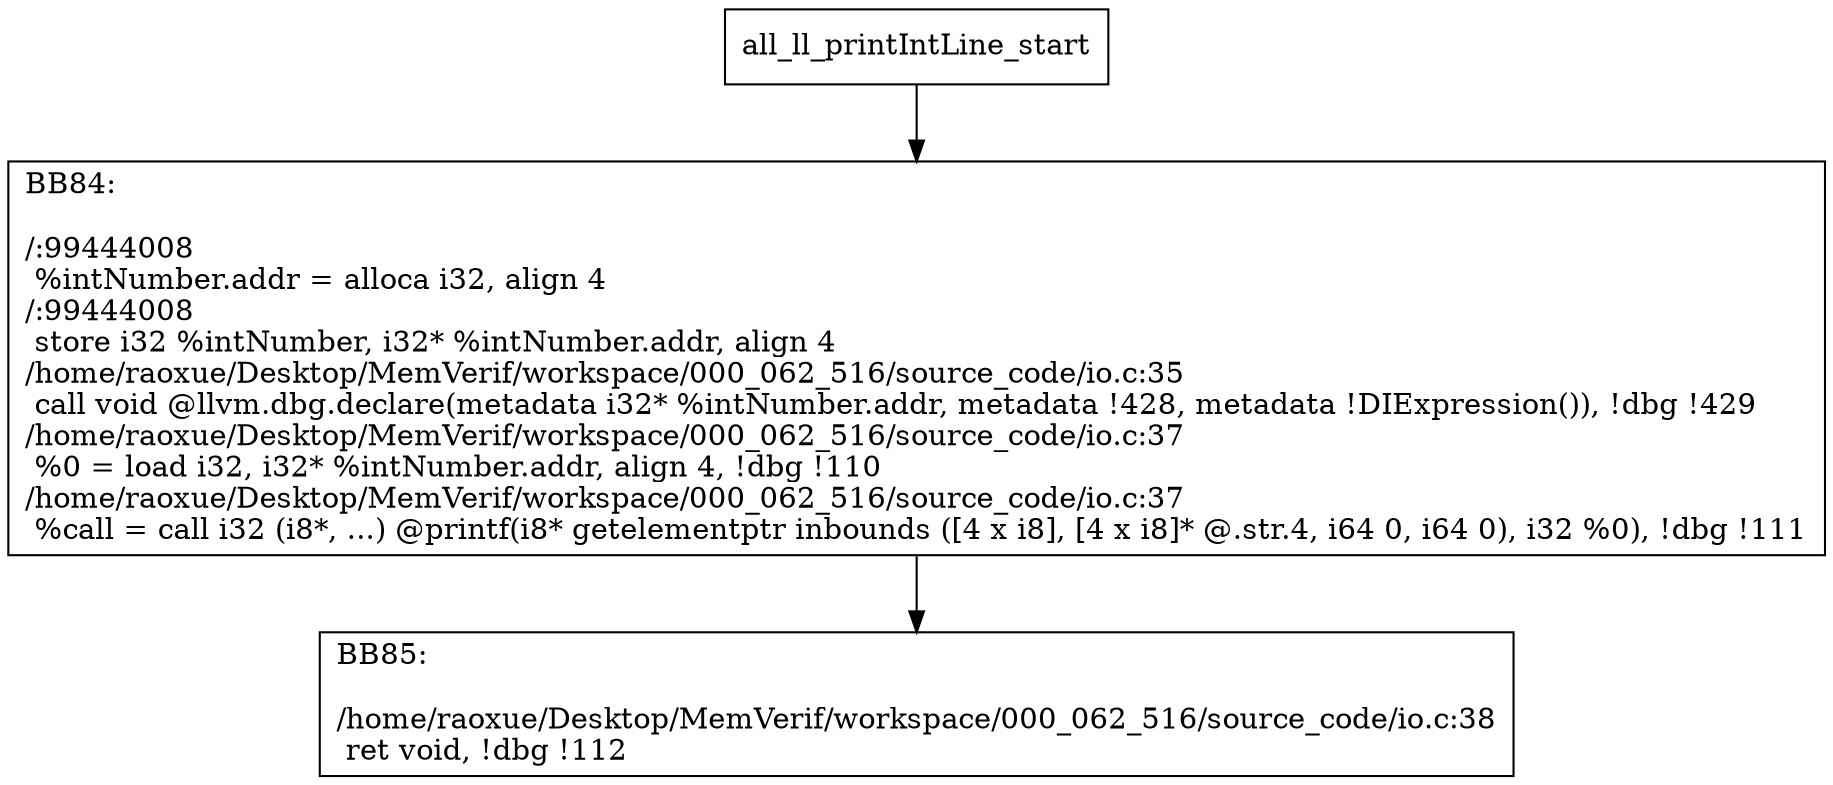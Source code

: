 digraph "CFG for'all_ll_printIntLine' function" {
	BBall_ll_printIntLine_start[shape=record,label="{all_ll_printIntLine_start}"];
	BBall_ll_printIntLine_start-> all_ll_printIntLineBB84;
	all_ll_printIntLineBB84 [shape=record, label="{BB84:\l\l/:99444008\l
  %intNumber.addr = alloca i32, align 4\l
/:99444008\l
  store i32 %intNumber, i32* %intNumber.addr, align 4\l
/home/raoxue/Desktop/MemVerif/workspace/000_062_516/source_code/io.c:35\l
  call void @llvm.dbg.declare(metadata i32* %intNumber.addr, metadata !428, metadata !DIExpression()), !dbg !429\l
/home/raoxue/Desktop/MemVerif/workspace/000_062_516/source_code/io.c:37\l
  %0 = load i32, i32* %intNumber.addr, align 4, !dbg !110\l
/home/raoxue/Desktop/MemVerif/workspace/000_062_516/source_code/io.c:37\l
  %call = call i32 (i8*, ...) @printf(i8* getelementptr inbounds ([4 x i8], [4 x i8]* @.str.4, i64 0, i64 0), i32 %0), !dbg !111\l
}"];
	all_ll_printIntLineBB84-> all_ll_printIntLineBB85;
	all_ll_printIntLineBB85 [shape=record, label="{BB85:\l\l/home/raoxue/Desktop/MemVerif/workspace/000_062_516/source_code/io.c:38\l
  ret void, !dbg !112\l
}"];
}
